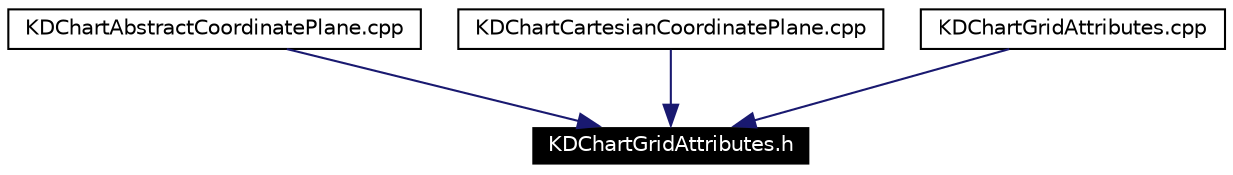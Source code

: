digraph G
{
  edge [fontname="Helvetica",fontsize=10,labelfontname="Helvetica",labelfontsize=10];
  node [fontname="Helvetica",fontsize=10,shape=record];
  Node1712 [label="KDChartGridAttributes.h",height=0.2,width=0.4,color="white", fillcolor="black", style="filled" fontcolor="white"];
  Node1713 -> Node1712 [color="midnightblue",fontsize=10,style="solid",fontname="Helvetica"];
  Node1713 [label="KDChartAbstractCoordinatePlane.cpp",height=0.2,width=0.4,color="black",URL="$_k_d_chart_abstract_coordinate_plane_8cpp.html"];
  Node1714 -> Node1712 [color="midnightblue",fontsize=10,style="solid",fontname="Helvetica"];
  Node1714 [label="KDChartCartesianCoordinatePlane.cpp",height=0.2,width=0.4,color="black",URL="$_k_d_chart_cartesian_coordinate_plane_8cpp.html"];
  Node1715 -> Node1712 [color="midnightblue",fontsize=10,style="solid",fontname="Helvetica"];
  Node1715 [label="KDChartGridAttributes.cpp",height=0.2,width=0.4,color="black",URL="$_k_d_chart_grid_attributes_8cpp.html"];
}
